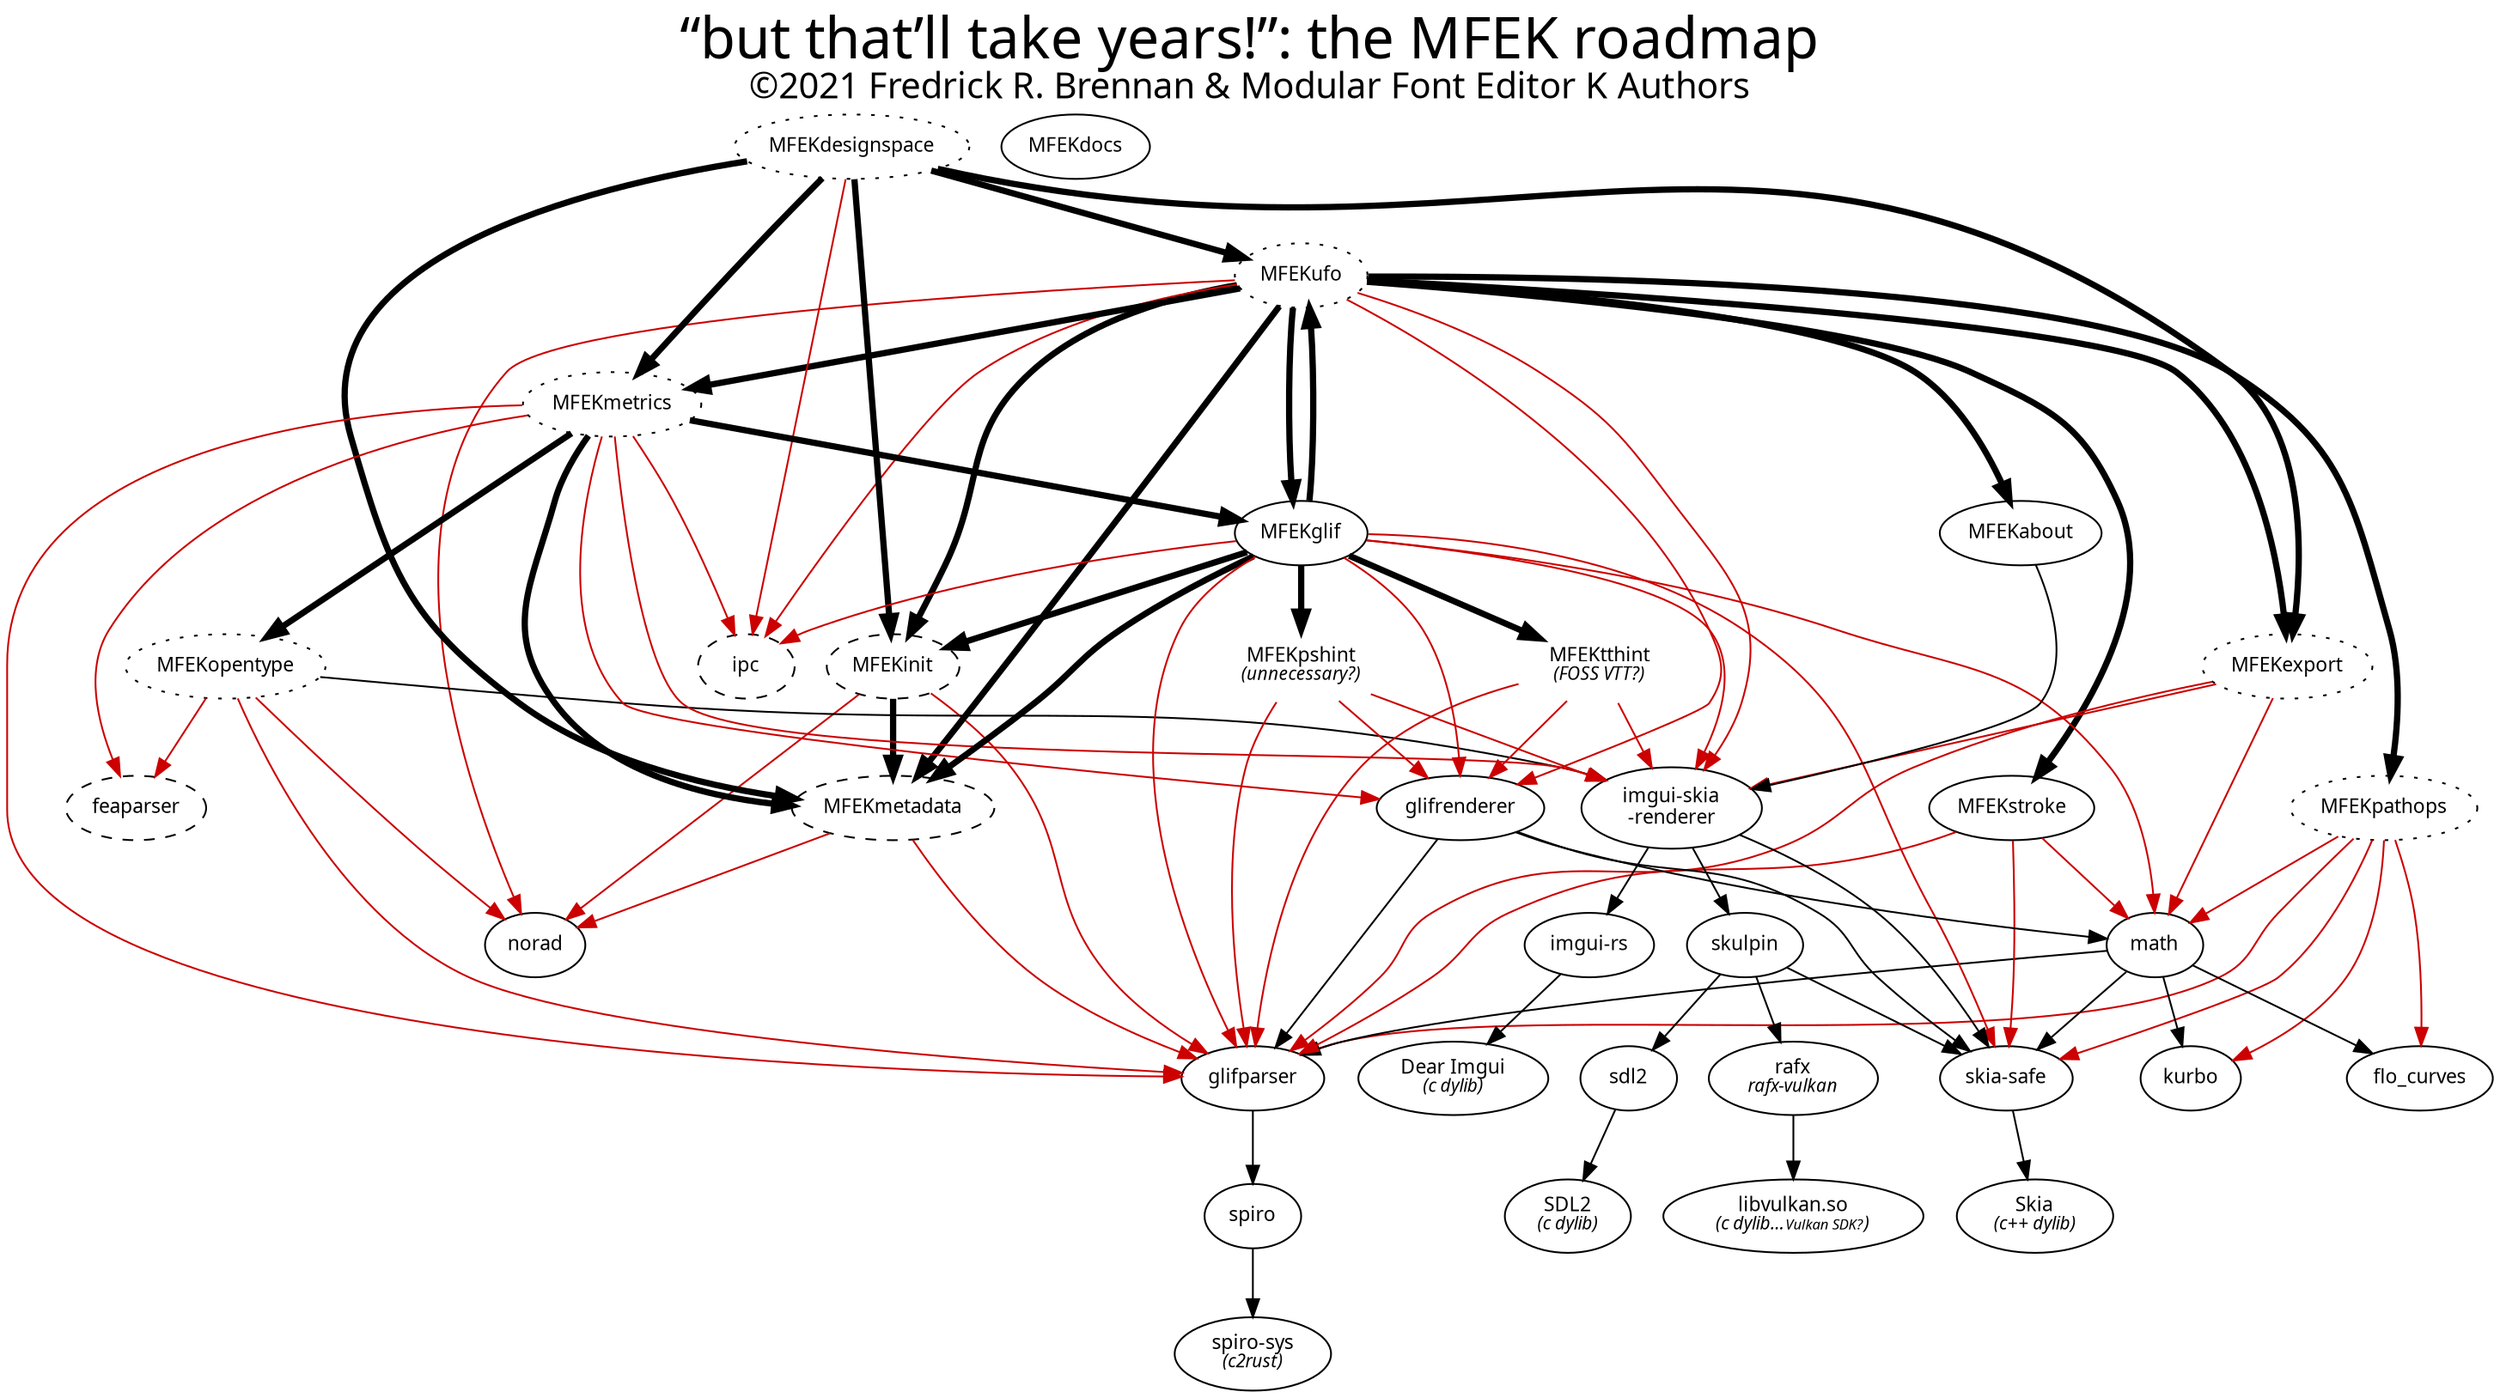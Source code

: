 digraph G {
 graph [fontname = "Nimbus-Roman", fontsize=11];
 node [fontname = "Nimbus-Roman", fontsize=11];
 edge [fontname = "Nimbus-Roman", style=solid, fontsize=11];
MFEKinit[style=dashed];
ipc[style=dashed];
feaparser[style=dashed];
MFEKmetadata[style=dashed];
MFEKufo[style=dotted];
MFEKdesignspace[style=dotted];
MFEKpathops[style=dotted];
MFEKopentype[style=dotted];
MFEKmetrics[style=dotted];
MFEKexport[style=dotted];
MFEKtthint[penwidth=0];
MFEKpshint[penwidth=0];

spirosys[label=<<FONT>spiro-sys</FONT><BR/><FONT POINT-SIZE="10"><I>(c2rust)</I></FONT>>]; //rlib
skiacpp[label=<<FONT>Skia</FONT><BR/><FONT POINT-SIZE="10"><I>(c++ dylib)</I></FONT>>];
imgui[label=<<FONT>Dear Imgui</FONT><BR/><FONT POINT-SIZE="10"><I>(c dylib)</I></FONT>>];
SDL2[label=<<FONT>SDL2</FONT><BR/><FONT POINT-SIZE="10"><I>(c dylib)</I></FONT>>];
rafxvulkan[label=<rafx<BR/><FONT POINT-SIZE="10"><I>rafx-vulkan</I></FONT>>]; //rlib
vulkan[label=<<FONT>libvulkan.so</FONT><BR/><FONT POINT-SIZE="10"><I>(c dylib…<FONT POINT-SIZE="8">Vulkan SDK?</FONT>)</I></FONT>>];
MFEKtthint[label=<<FONT>MFEKtthint</FONT><BR/><FONT POINT-SIZE="10"><I>(FOSS VTT?)</I></FONT>>];
MFEKpshint[label=<<FONT>MFEKpshint</FONT><BR/><FONT POINT-SIZE="10"><I>(unnecessary?)</I></FONT>>];
"math" -> "skia-safe"; //rlib
"skia-safe" -> skiacpp; //rlib
"math" -> "glifparser"; //rlib
"math" -> "kurbo"; //rlib
"math" -> "flo_curves"; //rlib
"MFEKpathops" -> "math" [color="#cc0000"]; //rlib
"MFEKstroke" -> "math" [color="#cc0000"]; //rlib
"MFEKglif" -> "math" [color="#cc0000"]; //rlib
"MFEKglif" -> "MFEKmetadata" [penwidth=3.5];
"MFEKpathops" -> "glifparser" [color="#cc0000"]; //rlib
"MFEKstroke" -> "glifparser" [color="#cc0000"]; //rlib
"MFEKglif" -> "glifparser" [color="#cc0000"]; //rlib
"MFEKinit" -> "glifparser" [color="#cc0000"]; //rlib
"MFEKinit" -> "MFEKmetadata" [penwidth=3.5];
"MFEKufo" -> "MFEKinit" [penwidth=3.5];
"MFEKufo" -> "MFEKglif" [penwidth=3.5];
"MFEKglif" -> "MFEKufo" [penwidth=3.5];
"MFEKglif" -> "ipc" [color="#cc0000"]; //rlib
"MFEKufo" -> "ipc" [color="#cc0000"]; //rlib
"MFEKmetadata" -> "glifparser" [color="#cc0000"]; //rlib
"MFEKpathops" -> "flo_curves" [color="#cc0000"]; //rlib
"glifrenderer" -> "glifparser"; //rlib
"glifrenderer" -> "math"; //rlib
"glifrenderer" -> "skia-safe"; //rlib
"MFEKufo" -> "norad" [color="#cc0000"]; //rlib
"MFEKmetadata" -> "norad" [color="#cc0000"]; //rlib
"MFEKinit" -> "norad" [color="#cc0000"]; //rlib
"MFEKstroke" -> "skia-safe" [color="#cc0000"]; //rlib
"MFEKglif" -> "skia-safe" [color="#cc0000"]; //rlib
"MFEKpathops" -> "skia-safe" [color="#cc0000"]; //rlib
"MFEKpathops" -> "kurbo" [color="#cc0000"]; //rlib
"imgui-skia\n-renderer" -> "skia-safe"; //rlib
"MFEKglif" -> "MFEKinit" [penwidth=3.5];
"MFEKufo" -> "MFEKstroke" [penwidth=3.5];
"MFEKufo" -> "MFEKmetadata" [penwidth=3.5];
"MFEKufo" -> "MFEKpathops" [penwidth=3.5];
"MFEKglif" -> "glifrenderer" [color="#cc0000"]; //rlib
"MFEKufo" -> "glifrenderer" [color="#cc0000"]; //rlib
"MFEKglif" -> "imgui-skia\n-renderer" [color="#cc0000"]; //rlib
"MFEKufo" -> "imgui-skia\n-renderer" [color="#cc0000"]; //rlib
"imgui-skia\n-renderer" -> "imgui-rs"; //rlib
"imgui-skia\n-renderer" -> "skulpin"; //rlib
"skulpin" -> "skia-safe"; //rlib
"skulpin" -> "sdl2"; //rlib
"skulpin" -> rafxvulkan -> vulkan; //rlib
"sdl2" -> SDL2; //rlib
"imgui-rs" -> imgui; //rlib
"MFEKufo" -> "MFEKabout" [penwidth=3.5];
"MFEKabout";// -> "imgui-skia\n-renderer"; //rlib
"glifparser" -> "spiro"; //rlib
"spiro" -> spirosys; //rlib
"MFEKmetrics" -> "imgui-skia\n-renderer" [color="#cc0000"]; //rlib
"MFEKmetrics" -> "MFEKmetadata" [penwidth=3.5];
"MFEKmetrics" -> "MFEKopentype" [penwidth=3.5];
"MFEKmetrics" -> "glifrenderer" [color="#cc0000"]; //rlib
"MFEKmetrics" -> "glifparser" [color="#cc0000"]; //rlib
"MFEKmetrics" -> "feaparser" [color="#cc0000"]; //rlib
"MFEKmetrics" -> "ipc" [color="#cc0000"]; //rlib
"MFEKdesignspace" -> "MFEKufo" [penwidth=3.5];
"MFEKdesignspace" -> "MFEKinit" [penwidth=3.5];
"MFEKdesignspace" -> "MFEKmetadata" [penwidth=3.5];
"MFEKdesignspace" -> "ipc" [color="#cc0000"]; //rlib
"MFEKdesignspace" -> "MFEKmetrics" [penwidth=3.5];
"MFEKdocs";
"MFEKabout" -> "imgui-skia\n-renderer"; //rlib
"MFEKopentype" -> "imgui-skia\n-renderer"; //rlib
"MFEKopentype" -> "feaparser" [color="#cc0000"]; //rlib
"MFEKopentype" -> "norad" [color="#cc0000"]; //rlib
"MFEKopentype" -> "glifparser" [color="#cc0000"]; //rlib
"MFEKufo" -> "MFEKexport" [penwidth=3.5];
"MFEKufo" -> "MFEKmetrics" [penwidth=3.5];
"MFEKmetrics" -> "MFEKglif" [penwidth=3.5];
"MFEKdesignspace" -> "MFEKexport" [penwidth=3.5];
"MFEKexport" -> "glifparser" [color="#cc0000"]; //rlib
"MFEKexport" -> "math" [color="#cc0000"]; //rlib
"MFEKexport" -> "imgui-skia\n-renderer" [color="#cc0000"]; //rlib

MFEKtthint -> "imgui-skia\n-renderer" [color="#cc0000"]; //rlib
MFEKpshint -> "imgui-skia\n-renderer" [color="#cc0000"]; //rlib
MFEKtthint -> "glifparser" [color="#cc0000"]; //rlib
MFEKpshint -> "glifparser" [color="#cc0000"]; //rlib
MFEKtthint -> "glifrenderer" [color="#cc0000"]; //rlib
MFEKpshint -> "glifrenderer" [color="#cc0000"]; //rlib
"MFEKglif" -> MFEKtthint [penwidth=3.5];
"MFEKglif" -> MFEKpshint [penwidth=3.5];

labelloc="t"
fontsize=32
label=<“but that’ll take years!”: the MFEK roadmap<BR/><FONT POINT-SIZE="20">©2021 Fredrick R. Brennan &amp; Modular Font Editor K Authors</FONT>>
}
